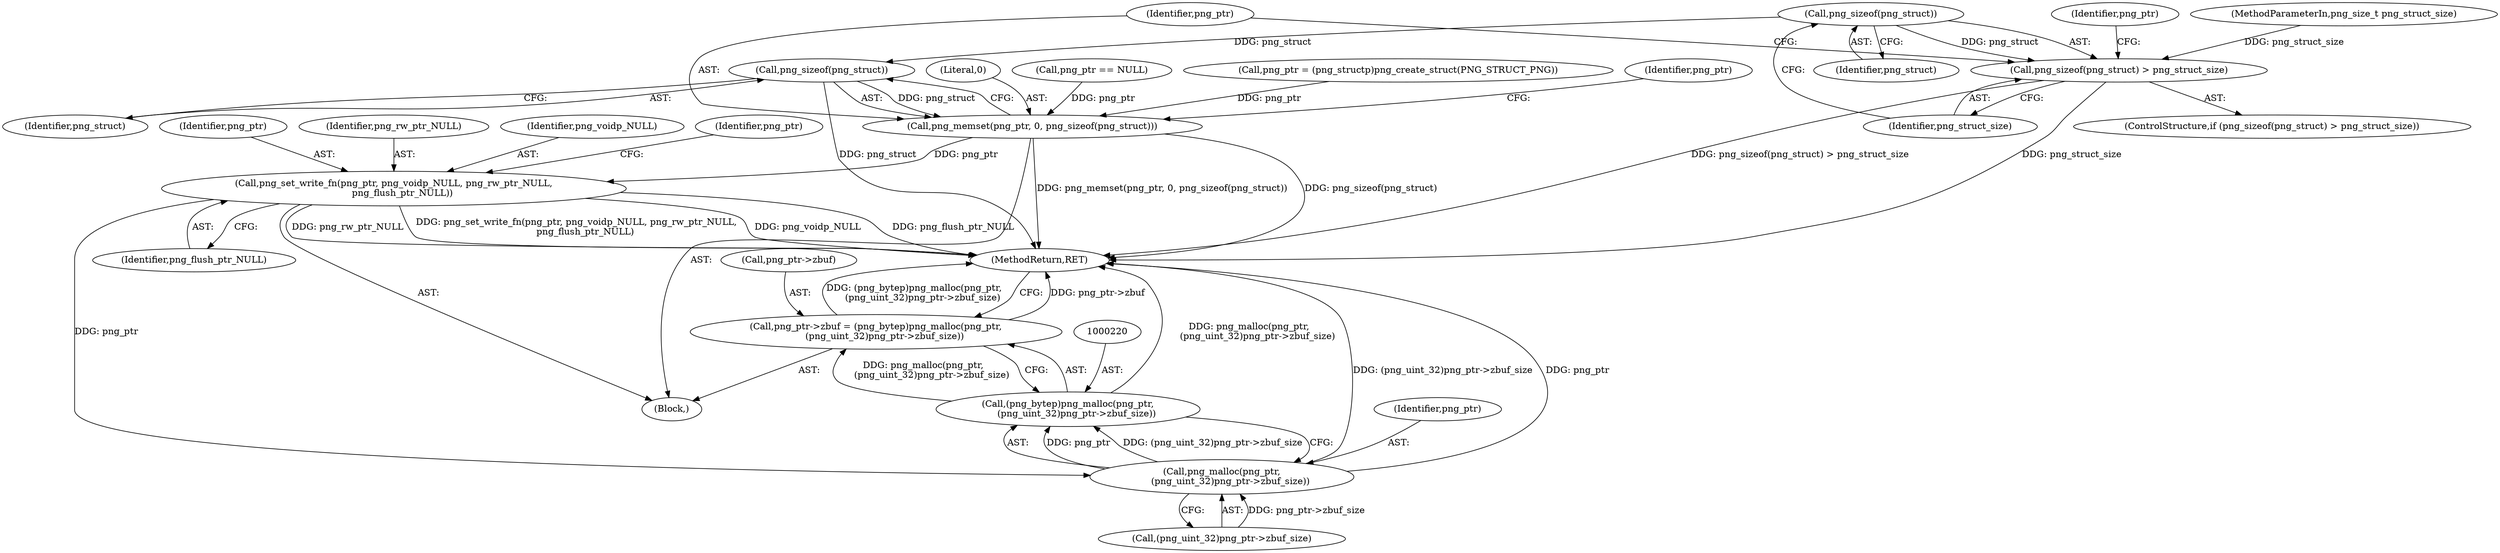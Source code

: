 digraph "0_Chrome_7f3d85b096f66870a15b37c2f40b219b2e292693_28@API" {
"1000167" [label="(Call,png_sizeof(png_struct))"];
"1000166" [label="(Call,png_sizeof(png_struct) > png_struct_size)"];
"1000186" [label="(Call,png_sizeof(png_struct))"];
"1000183" [label="(Call,png_memset(png_ptr, 0, png_sizeof(png_struct)))"];
"1000205" [label="(Call,png_set_write_fn(png_ptr, png_voidp_NULL, png_rw_ptr_NULL,\n      png_flush_ptr_NULL))"];
"1000221" [label="(Call,png_malloc(png_ptr,\n      (png_uint_32)png_ptr->zbuf_size))"];
"1000219" [label="(Call,(png_bytep)png_malloc(png_ptr,\n      (png_uint_32)png_ptr->zbuf_size))"];
"1000215" [label="(Call,png_ptr->zbuf = (png_bytep)png_malloc(png_ptr,\n      (png_uint_32)png_ptr->zbuf_size))"];
"1000187" [label="(Identifier,png_struct)"];
"1000219" [label="(Call,(png_bytep)png_malloc(png_ptr,\n      (png_uint_32)png_ptr->zbuf_size))"];
"1000172" [label="(Identifier,png_ptr)"];
"1000185" [label="(Literal,0)"];
"1000165" [label="(ControlStructure,if (png_sizeof(png_struct) > png_struct_size))"];
"1000209" [label="(Identifier,png_flush_ptr_NULL)"];
"1000183" [label="(Call,png_memset(png_ptr, 0, png_sizeof(png_struct)))"];
"1000186" [label="(Call,png_sizeof(png_struct))"];
"1000212" [label="(Identifier,png_ptr)"];
"1000222" [label="(Identifier,png_ptr)"];
"1000221" [label="(Call,png_malloc(png_ptr,\n      (png_uint_32)png_ptr->zbuf_size))"];
"1000122" [label="(Call,png_ptr == NULL)"];
"1000206" [label="(Identifier,png_ptr)"];
"1000168" [label="(Identifier,png_struct)"];
"1000166" [label="(Call,png_sizeof(png_struct) > png_struct_size)"];
"1000190" [label="(Identifier,png_ptr)"];
"1000167" [label="(Call,png_sizeof(png_struct))"];
"1000184" [label="(Identifier,png_ptr)"];
"1000208" [label="(Identifier,png_rw_ptr_NULL)"];
"1000109" [label="(MethodParameterIn,png_size_t png_struct_size)"];
"1000223" [label="(Call,(png_uint_32)png_ptr->zbuf_size)"];
"1000169" [label="(Identifier,png_struct_size)"];
"1000173" [label="(Call,png_ptr = (png_structp)png_create_struct(PNG_STRUCT_PNG))"];
"1000207" [label="(Identifier,png_voidp_NULL)"];
"1000215" [label="(Call,png_ptr->zbuf = (png_bytep)png_malloc(png_ptr,\n      (png_uint_32)png_ptr->zbuf_size))"];
"1000110" [label="(Block,)"];
"1000205" [label="(Call,png_set_write_fn(png_ptr, png_voidp_NULL, png_rw_ptr_NULL,\n      png_flush_ptr_NULL))"];
"1000216" [label="(Call,png_ptr->zbuf)"];
"1000228" [label="(MethodReturn,RET)"];
"1000167" -> "1000166"  [label="AST: "];
"1000167" -> "1000168"  [label="CFG: "];
"1000168" -> "1000167"  [label="AST: "];
"1000169" -> "1000167"  [label="CFG: "];
"1000167" -> "1000166"  [label="DDG: png_struct"];
"1000167" -> "1000186"  [label="DDG: png_struct"];
"1000166" -> "1000165"  [label="AST: "];
"1000166" -> "1000169"  [label="CFG: "];
"1000169" -> "1000166"  [label="AST: "];
"1000172" -> "1000166"  [label="CFG: "];
"1000184" -> "1000166"  [label="CFG: "];
"1000166" -> "1000228"  [label="DDG: png_struct_size"];
"1000166" -> "1000228"  [label="DDG: png_sizeof(png_struct) > png_struct_size"];
"1000109" -> "1000166"  [label="DDG: png_struct_size"];
"1000186" -> "1000183"  [label="AST: "];
"1000186" -> "1000187"  [label="CFG: "];
"1000187" -> "1000186"  [label="AST: "];
"1000183" -> "1000186"  [label="CFG: "];
"1000186" -> "1000228"  [label="DDG: png_struct"];
"1000186" -> "1000183"  [label="DDG: png_struct"];
"1000183" -> "1000110"  [label="AST: "];
"1000184" -> "1000183"  [label="AST: "];
"1000185" -> "1000183"  [label="AST: "];
"1000190" -> "1000183"  [label="CFG: "];
"1000183" -> "1000228"  [label="DDG: png_sizeof(png_struct)"];
"1000183" -> "1000228"  [label="DDG: png_memset(png_ptr, 0, png_sizeof(png_struct))"];
"1000122" -> "1000183"  [label="DDG: png_ptr"];
"1000173" -> "1000183"  [label="DDG: png_ptr"];
"1000183" -> "1000205"  [label="DDG: png_ptr"];
"1000205" -> "1000110"  [label="AST: "];
"1000205" -> "1000209"  [label="CFG: "];
"1000206" -> "1000205"  [label="AST: "];
"1000207" -> "1000205"  [label="AST: "];
"1000208" -> "1000205"  [label="AST: "];
"1000209" -> "1000205"  [label="AST: "];
"1000212" -> "1000205"  [label="CFG: "];
"1000205" -> "1000228"  [label="DDG: png_voidp_NULL"];
"1000205" -> "1000228"  [label="DDG: png_flush_ptr_NULL"];
"1000205" -> "1000228"  [label="DDG: png_rw_ptr_NULL"];
"1000205" -> "1000228"  [label="DDG: png_set_write_fn(png_ptr, png_voidp_NULL, png_rw_ptr_NULL,\n      png_flush_ptr_NULL)"];
"1000205" -> "1000221"  [label="DDG: png_ptr"];
"1000221" -> "1000219"  [label="AST: "];
"1000221" -> "1000223"  [label="CFG: "];
"1000222" -> "1000221"  [label="AST: "];
"1000223" -> "1000221"  [label="AST: "];
"1000219" -> "1000221"  [label="CFG: "];
"1000221" -> "1000228"  [label="DDG: (png_uint_32)png_ptr->zbuf_size"];
"1000221" -> "1000228"  [label="DDG: png_ptr"];
"1000221" -> "1000219"  [label="DDG: png_ptr"];
"1000221" -> "1000219"  [label="DDG: (png_uint_32)png_ptr->zbuf_size"];
"1000223" -> "1000221"  [label="DDG: png_ptr->zbuf_size"];
"1000219" -> "1000215"  [label="AST: "];
"1000220" -> "1000219"  [label="AST: "];
"1000215" -> "1000219"  [label="CFG: "];
"1000219" -> "1000228"  [label="DDG: png_malloc(png_ptr,\n      (png_uint_32)png_ptr->zbuf_size)"];
"1000219" -> "1000215"  [label="DDG: png_malloc(png_ptr,\n      (png_uint_32)png_ptr->zbuf_size)"];
"1000215" -> "1000110"  [label="AST: "];
"1000216" -> "1000215"  [label="AST: "];
"1000228" -> "1000215"  [label="CFG: "];
"1000215" -> "1000228"  [label="DDG: png_ptr->zbuf"];
"1000215" -> "1000228"  [label="DDG: (png_bytep)png_malloc(png_ptr,\n      (png_uint_32)png_ptr->zbuf_size)"];
}

